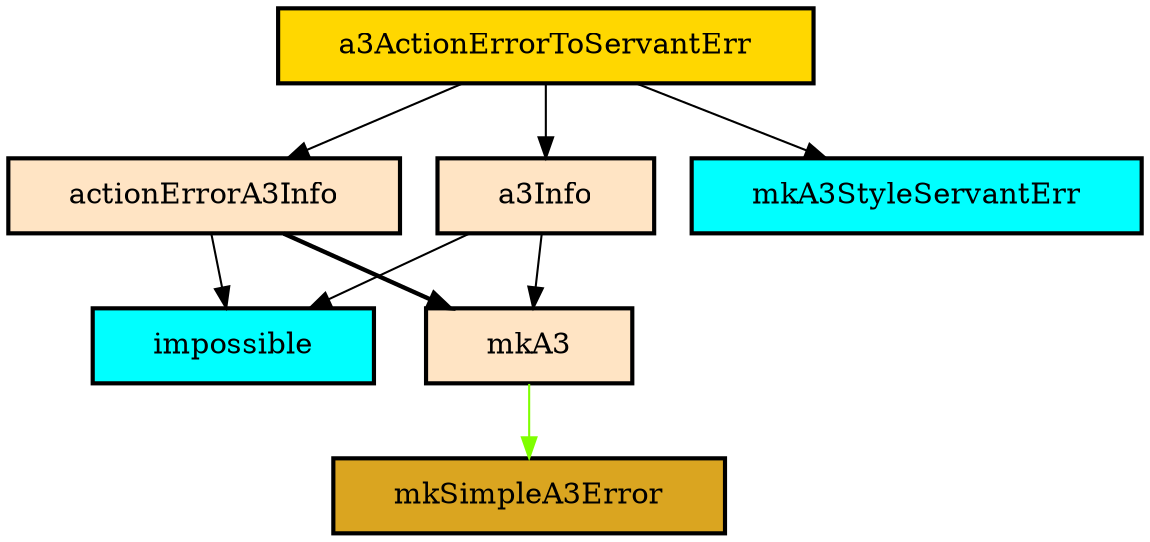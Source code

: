 digraph "Diagram of: Thentos.Adhocracy3.Backend.Core" {
    node [margin="0.4,0.1"
         ,style=filled];
    1 [label=a3ActionErrorToServantErr
      ,shape=box
      ,fillcolor=gold
      ,style="filled,bold"];
    2 [label=a3Info
      ,shape=box
      ,fillcolor=bisque
      ,style="filled,bold"];
    3 [label=actionErrorA3Info
      ,shape=box
      ,fillcolor=bisque
      ,style="filled,bold"];
    4 [label=impossible
      ,shape=box
      ,fillcolor=cyan
      ,style="filled,bold"];
    5 [label=mkA3
      ,shape=box
      ,fillcolor=bisque
      ,style="filled,bold"];
    6 [label=mkA3StyleServantErr
      ,shape=box
      ,fillcolor=cyan
      ,style="filled,bold"];
    7 [label=mkSimpleA3Error
      ,shape=box
      ,fillcolor=goldenrod
      ,style="filled,bold"];
    1 -> 2 [penwidth=1,color=black];
    1 -> 3 [penwidth=1,color=black];
    1 -> 6 [penwidth=1,color=black];
    2 -> 4 [penwidth=1,color=black];
    2 -> 5 [penwidth=1,color=black];
    3 -> 4 [penwidth=1,color=black];
    3 -> 5 [penwidth=2.09861228866811
           ,color=black];
    5 -> 7 [penwidth=1
           ,color=chartreuse];
}

